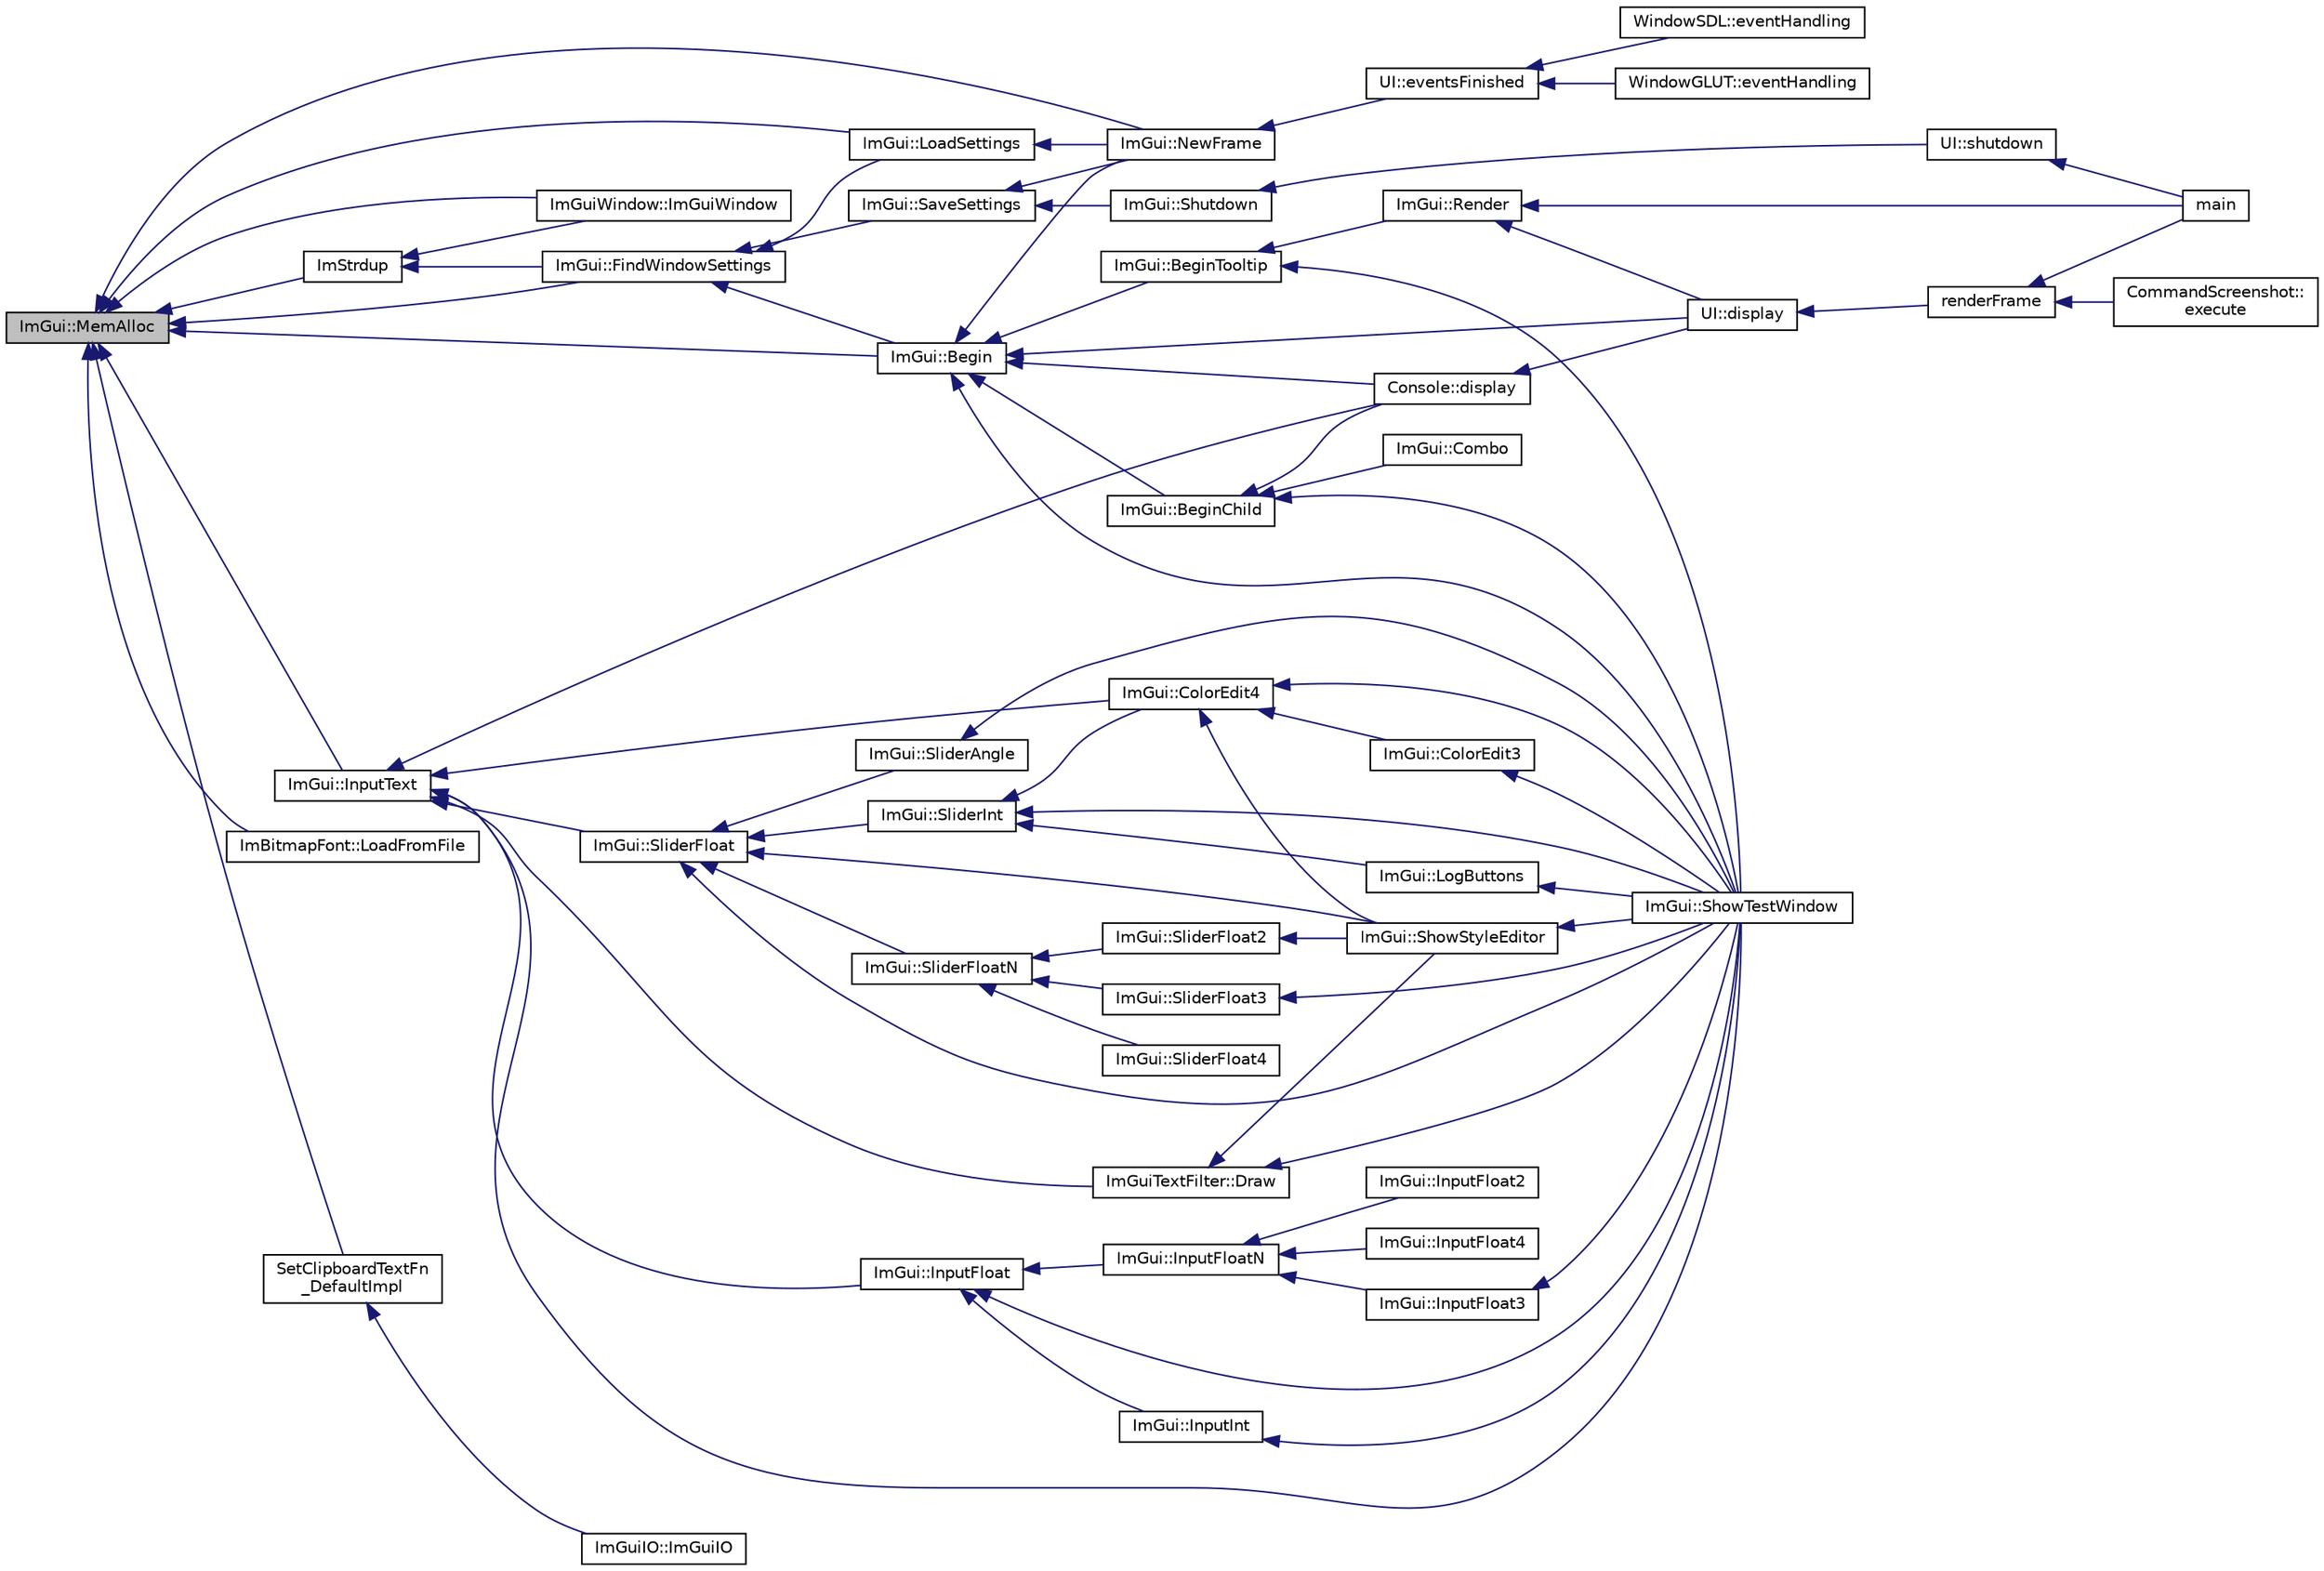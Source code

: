 digraph "ImGui::MemAlloc"
{
 // INTERACTIVE_SVG=YES
  edge [fontname="Helvetica",fontsize="10",labelfontname="Helvetica",labelfontsize="10"];
  node [fontname="Helvetica",fontsize="10",shape=record];
  rankdir="LR";
  Node1 [label="ImGui::MemAlloc",height=0.2,width=0.4,color="black", fillcolor="grey75", style="filled" fontcolor="black"];
  Node1 -> Node2 [dir="back",color="midnightblue",fontsize="10",style="solid",fontname="Helvetica"];
  Node2 [label="ImStrdup",height=0.2,width=0.4,color="black", fillcolor="white", style="filled",URL="$imgui_8cpp.html#aaa875fe75d952335e29bcd06562a78c4"];
  Node2 -> Node3 [dir="back",color="midnightblue",fontsize="10",style="solid",fontname="Helvetica"];
  Node3 [label="ImGuiWindow::ImGuiWindow",height=0.2,width=0.4,color="black", fillcolor="white", style="filled",URL="$struct_im_gui_window.html#a5e55231b82db538801293cc4b43d40b0"];
  Node2 -> Node4 [dir="back",color="midnightblue",fontsize="10",style="solid",fontname="Helvetica"];
  Node4 [label="ImGui::FindWindowSettings",height=0.2,width=0.4,color="black", fillcolor="white", style="filled",URL="$namespace_im_gui.html#ab1acbcb5b1357c1ae18ece7311e38ff0"];
  Node4 -> Node5 [dir="back",color="midnightblue",fontsize="10",style="solid",fontname="Helvetica"];
  Node5 [label="ImGui::LoadSettings",height=0.2,width=0.4,color="black", fillcolor="white", style="filled",URL="$namespace_im_gui.html#a00317c6af41969031a246d4c2833d92d"];
  Node5 -> Node6 [dir="back",color="midnightblue",fontsize="10",style="solid",fontname="Helvetica"];
  Node6 [label="ImGui::NewFrame",height=0.2,width=0.4,color="black", fillcolor="white", style="filled",URL="$namespace_im_gui.html#ab3f1fc018f903b7ad79fd10663375774"];
  Node6 -> Node7 [dir="back",color="midnightblue",fontsize="10",style="solid",fontname="Helvetica"];
  Node7 [label="UI::eventsFinished",height=0.2,width=0.4,color="black", fillcolor="white", style="filled",URL="$class_u_i.html#a2436dbc9c0678fd729b983b9475bc0f4"];
  Node7 -> Node8 [dir="back",color="midnightblue",fontsize="10",style="solid",fontname="Helvetica"];
  Node8 [label="WindowGLUT::eventHandling",height=0.2,width=0.4,color="black", fillcolor="white", style="filled",URL="$class_window_g_l_u_t.html#af16462cbccb831e8395012383b69b365"];
  Node7 -> Node9 [dir="back",color="midnightblue",fontsize="10",style="solid",fontname="Helvetica"];
  Node9 [label="WindowSDL::eventHandling",height=0.2,width=0.4,color="black", fillcolor="white", style="filled",URL="$class_window_s_d_l.html#a77e59286d958d1be56b9dc53108e58b0"];
  Node4 -> Node10 [dir="back",color="midnightblue",fontsize="10",style="solid",fontname="Helvetica"];
  Node10 [label="ImGui::SaveSettings",height=0.2,width=0.4,color="black", fillcolor="white", style="filled",URL="$namespace_im_gui.html#a558193d5f90c16554a45d2424ed7c026"];
  Node10 -> Node6 [dir="back",color="midnightblue",fontsize="10",style="solid",fontname="Helvetica"];
  Node10 -> Node11 [dir="back",color="midnightblue",fontsize="10",style="solid",fontname="Helvetica"];
  Node11 [label="ImGui::Shutdown",height=0.2,width=0.4,color="black", fillcolor="white", style="filled",URL="$namespace_im_gui.html#aeba34069558d4fbcf734a9c92ce3b773"];
  Node11 -> Node12 [dir="back",color="midnightblue",fontsize="10",style="solid",fontname="Helvetica"];
  Node12 [label="UI::shutdown",height=0.2,width=0.4,color="black", fillcolor="white", style="filled",URL="$class_u_i.html#a6dc0e4ec2d5c05b1af356bf4522fdef6"];
  Node12 -> Node13 [dir="back",color="midnightblue",fontsize="10",style="solid",fontname="Helvetica"];
  Node13 [label="main",height=0.2,width=0.4,color="black", fillcolor="white", style="filled",URL="$main_8cpp.html#a0ddf1224851353fc92bfbff6f499fa97"];
  Node4 -> Node14 [dir="back",color="midnightblue",fontsize="10",style="solid",fontname="Helvetica"];
  Node14 [label="ImGui::Begin",height=0.2,width=0.4,color="black", fillcolor="white", style="filled",URL="$namespace_im_gui.html#a78d13fe32b1b05dc251d1b1cfdf9efb4"];
  Node14 -> Node15 [dir="back",color="midnightblue",fontsize="10",style="solid",fontname="Helvetica"];
  Node15 [label="Console::display",height=0.2,width=0.4,color="black", fillcolor="white", style="filled",URL="$class_console.html#aa392bbf2aeecd5e86a4e624bcf9b087a"];
  Node15 -> Node16 [dir="back",color="midnightblue",fontsize="10",style="solid",fontname="Helvetica"];
  Node16 [label="UI::display",height=0.2,width=0.4,color="black", fillcolor="white", style="filled",URL="$class_u_i.html#a12b9189214f668a640c39f27725e0f85"];
  Node16 -> Node17 [dir="back",color="midnightblue",fontsize="10",style="solid",fontname="Helvetica"];
  Node17 [label="renderFrame",height=0.2,width=0.4,color="black", fillcolor="white", style="filled",URL="$main_8cpp.html#a00df6d86f86c2004b5c421980456d3f7"];
  Node17 -> Node18 [dir="back",color="midnightblue",fontsize="10",style="solid",fontname="Helvetica"];
  Node18 [label="CommandScreenshot::\lexecute",height=0.2,width=0.4,color="black", fillcolor="white", style="filled",URL="$class_command_screenshot.html#aea047cbfc0c1bdfc8d72d1633070bbdf"];
  Node17 -> Node13 [dir="back",color="midnightblue",fontsize="10",style="solid",fontname="Helvetica"];
  Node14 -> Node6 [dir="back",color="midnightblue",fontsize="10",style="solid",fontname="Helvetica"];
  Node14 -> Node19 [dir="back",color="midnightblue",fontsize="10",style="solid",fontname="Helvetica"];
  Node19 [label="ImGui::BeginTooltip",height=0.2,width=0.4,color="black", fillcolor="white", style="filled",URL="$namespace_im_gui.html#a36816a48385f4759d746a03cf6202512"];
  Node19 -> Node20 [dir="back",color="midnightblue",fontsize="10",style="solid",fontname="Helvetica"];
  Node20 [label="ImGui::Render",height=0.2,width=0.4,color="black", fillcolor="white", style="filled",URL="$namespace_im_gui.html#ab51a164f547317c16c441f1599e3946d"];
  Node20 -> Node13 [dir="back",color="midnightblue",fontsize="10",style="solid",fontname="Helvetica"];
  Node20 -> Node16 [dir="back",color="midnightblue",fontsize="10",style="solid",fontname="Helvetica"];
  Node19 -> Node21 [dir="back",color="midnightblue",fontsize="10",style="solid",fontname="Helvetica"];
  Node21 [label="ImGui::ShowTestWindow",height=0.2,width=0.4,color="black", fillcolor="white", style="filled",URL="$namespace_im_gui.html#a0c68c05a17d1f5f25f99213cfa722b8d"];
  Node14 -> Node22 [dir="back",color="midnightblue",fontsize="10",style="solid",fontname="Helvetica"];
  Node22 [label="ImGui::BeginChild",height=0.2,width=0.4,color="black", fillcolor="white", style="filled",URL="$namespace_im_gui.html#a2b5627c4f96063c6b0ca437597d0f847"];
  Node22 -> Node15 [dir="back",color="midnightblue",fontsize="10",style="solid",fontname="Helvetica"];
  Node22 -> Node23 [dir="back",color="midnightblue",fontsize="10",style="solid",fontname="Helvetica"];
  Node23 [label="ImGui::Combo",height=0.2,width=0.4,color="black", fillcolor="white", style="filled",URL="$namespace_im_gui.html#ace18e3ba66d5ce42cfc8cbdc99b34fa8"];
  Node22 -> Node21 [dir="back",color="midnightblue",fontsize="10",style="solid",fontname="Helvetica"];
  Node14 -> Node21 [dir="back",color="midnightblue",fontsize="10",style="solid",fontname="Helvetica"];
  Node14 -> Node16 [dir="back",color="midnightblue",fontsize="10",style="solid",fontname="Helvetica"];
  Node1 -> Node3 [dir="back",color="midnightblue",fontsize="10",style="solid",fontname="Helvetica"];
  Node1 -> Node4 [dir="back",color="midnightblue",fontsize="10",style="solid",fontname="Helvetica"];
  Node1 -> Node5 [dir="back",color="midnightblue",fontsize="10",style="solid",fontname="Helvetica"];
  Node1 -> Node6 [dir="back",color="midnightblue",fontsize="10",style="solid",fontname="Helvetica"];
  Node1 -> Node14 [dir="back",color="midnightblue",fontsize="10",style="solid",fontname="Helvetica"];
  Node1 -> Node24 [dir="back",color="midnightblue",fontsize="10",style="solid",fontname="Helvetica"];
  Node24 [label="ImGui::InputText",height=0.2,width=0.4,color="black", fillcolor="white", style="filled",URL="$namespace_im_gui.html#afc6c1a41c1ab4b1abd7f162e7c345e5a"];
  Node24 -> Node15 [dir="back",color="midnightblue",fontsize="10",style="solid",fontname="Helvetica"];
  Node24 -> Node25 [dir="back",color="midnightblue",fontsize="10",style="solid",fontname="Helvetica"];
  Node25 [label="ImGuiTextFilter::Draw",height=0.2,width=0.4,color="black", fillcolor="white", style="filled",URL="$struct_im_gui_text_filter.html#a695a80849dd5dd87d115ac2ac77ad711"];
  Node25 -> Node26 [dir="back",color="midnightblue",fontsize="10",style="solid",fontname="Helvetica"];
  Node26 [label="ImGui::ShowStyleEditor",height=0.2,width=0.4,color="black", fillcolor="white", style="filled",URL="$namespace_im_gui.html#ad49282dd3b7128f1c55c365f68bc0246"];
  Node26 -> Node21 [dir="back",color="midnightblue",fontsize="10",style="solid",fontname="Helvetica"];
  Node25 -> Node21 [dir="back",color="midnightblue",fontsize="10",style="solid",fontname="Helvetica"];
  Node24 -> Node27 [dir="back",color="midnightblue",fontsize="10",style="solid",fontname="Helvetica"];
  Node27 [label="ImGui::SliderFloat",height=0.2,width=0.4,color="black", fillcolor="white", style="filled",URL="$namespace_im_gui.html#a6a38fe9e55fc166836b1bb05584e1312"];
  Node27 -> Node28 [dir="back",color="midnightblue",fontsize="10",style="solid",fontname="Helvetica"];
  Node28 [label="ImGui::SliderAngle",height=0.2,width=0.4,color="black", fillcolor="white", style="filled",URL="$namespace_im_gui.html#a9f5d085f6f34d8985c93e4ba7d4a1d0b"];
  Node28 -> Node21 [dir="back",color="midnightblue",fontsize="10",style="solid",fontname="Helvetica"];
  Node27 -> Node29 [dir="back",color="midnightblue",fontsize="10",style="solid",fontname="Helvetica"];
  Node29 [label="ImGui::SliderInt",height=0.2,width=0.4,color="black", fillcolor="white", style="filled",URL="$namespace_im_gui.html#a3db1584ea249035911661f1f95fb6224"];
  Node29 -> Node30 [dir="back",color="midnightblue",fontsize="10",style="solid",fontname="Helvetica"];
  Node30 [label="ImGui::LogButtons",height=0.2,width=0.4,color="black", fillcolor="white", style="filled",URL="$namespace_im_gui.html#a7bd295da4be19bab98262c76fcaeb4fb"];
  Node30 -> Node21 [dir="back",color="midnightblue",fontsize="10",style="solid",fontname="Helvetica"];
  Node29 -> Node31 [dir="back",color="midnightblue",fontsize="10",style="solid",fontname="Helvetica"];
  Node31 [label="ImGui::ColorEdit4",height=0.2,width=0.4,color="black", fillcolor="white", style="filled",URL="$namespace_im_gui.html#a9d5e29190c1f556244cc089bb2fbe11b"];
  Node31 -> Node32 [dir="back",color="midnightblue",fontsize="10",style="solid",fontname="Helvetica"];
  Node32 [label="ImGui::ColorEdit3",height=0.2,width=0.4,color="black", fillcolor="white", style="filled",URL="$namespace_im_gui.html#a048adf7864d5c10a051cbd0ea3f00f98"];
  Node32 -> Node21 [dir="back",color="midnightblue",fontsize="10",style="solid",fontname="Helvetica"];
  Node31 -> Node26 [dir="back",color="midnightblue",fontsize="10",style="solid",fontname="Helvetica"];
  Node31 -> Node21 [dir="back",color="midnightblue",fontsize="10",style="solid",fontname="Helvetica"];
  Node29 -> Node21 [dir="back",color="midnightblue",fontsize="10",style="solid",fontname="Helvetica"];
  Node27 -> Node33 [dir="back",color="midnightblue",fontsize="10",style="solid",fontname="Helvetica"];
  Node33 [label="ImGui::SliderFloatN",height=0.2,width=0.4,color="black", fillcolor="white", style="filled",URL="$namespace_im_gui.html#aedc90d902fad009849392580608b9411"];
  Node33 -> Node34 [dir="back",color="midnightblue",fontsize="10",style="solid",fontname="Helvetica"];
  Node34 [label="ImGui::SliderFloat2",height=0.2,width=0.4,color="black", fillcolor="white", style="filled",URL="$namespace_im_gui.html#a936aeaa804e9cf25559e2bce6149f76d"];
  Node34 -> Node26 [dir="back",color="midnightblue",fontsize="10",style="solid",fontname="Helvetica"];
  Node33 -> Node35 [dir="back",color="midnightblue",fontsize="10",style="solid",fontname="Helvetica"];
  Node35 [label="ImGui::SliderFloat3",height=0.2,width=0.4,color="black", fillcolor="white", style="filled",URL="$namespace_im_gui.html#af5b4ec5a2765906d51f975dc761f383d"];
  Node35 -> Node21 [dir="back",color="midnightblue",fontsize="10",style="solid",fontname="Helvetica"];
  Node33 -> Node36 [dir="back",color="midnightblue",fontsize="10",style="solid",fontname="Helvetica"];
  Node36 [label="ImGui::SliderFloat4",height=0.2,width=0.4,color="black", fillcolor="white", style="filled",URL="$namespace_im_gui.html#ada619e9f233a1dc2f3d5e4bfac61eb47"];
  Node27 -> Node26 [dir="back",color="midnightblue",fontsize="10",style="solid",fontname="Helvetica"];
  Node27 -> Node21 [dir="back",color="midnightblue",fontsize="10",style="solid",fontname="Helvetica"];
  Node24 -> Node37 [dir="back",color="midnightblue",fontsize="10",style="solid",fontname="Helvetica"];
  Node37 [label="ImGui::InputFloat",height=0.2,width=0.4,color="black", fillcolor="white", style="filled",URL="$namespace_im_gui.html#ad49db2dfac5df23b6c3721045a1125f8"];
  Node37 -> Node38 [dir="back",color="midnightblue",fontsize="10",style="solid",fontname="Helvetica"];
  Node38 [label="ImGui::InputInt",height=0.2,width=0.4,color="black", fillcolor="white", style="filled",URL="$namespace_im_gui.html#ab3c2f59198a7a39f80653153167fb9ca"];
  Node38 -> Node21 [dir="back",color="midnightblue",fontsize="10",style="solid",fontname="Helvetica"];
  Node37 -> Node39 [dir="back",color="midnightblue",fontsize="10",style="solid",fontname="Helvetica"];
  Node39 [label="ImGui::InputFloatN",height=0.2,width=0.4,color="black", fillcolor="white", style="filled",URL="$namespace_im_gui.html#afd9a18ddee838f2a9dd3d98451504304"];
  Node39 -> Node40 [dir="back",color="midnightblue",fontsize="10",style="solid",fontname="Helvetica"];
  Node40 [label="ImGui::InputFloat2",height=0.2,width=0.4,color="black", fillcolor="white", style="filled",URL="$namespace_im_gui.html#ab7dfbd62b34d31d169a93e75fe13f9cd"];
  Node39 -> Node41 [dir="back",color="midnightblue",fontsize="10",style="solid",fontname="Helvetica"];
  Node41 [label="ImGui::InputFloat3",height=0.2,width=0.4,color="black", fillcolor="white", style="filled",URL="$namespace_im_gui.html#ae89c31cc78433e0b38b40360dffdec03"];
  Node41 -> Node21 [dir="back",color="midnightblue",fontsize="10",style="solid",fontname="Helvetica"];
  Node39 -> Node42 [dir="back",color="midnightblue",fontsize="10",style="solid",fontname="Helvetica"];
  Node42 [label="ImGui::InputFloat4",height=0.2,width=0.4,color="black", fillcolor="white", style="filled",URL="$namespace_im_gui.html#a8f2abe7ab0369b1eabe755d60faefbcd"];
  Node37 -> Node21 [dir="back",color="midnightblue",fontsize="10",style="solid",fontname="Helvetica"];
  Node24 -> Node31 [dir="back",color="midnightblue",fontsize="10",style="solid",fontname="Helvetica"];
  Node24 -> Node21 [dir="back",color="midnightblue",fontsize="10",style="solid",fontname="Helvetica"];
  Node1 -> Node43 [dir="back",color="midnightblue",fontsize="10",style="solid",fontname="Helvetica"];
  Node43 [label="ImBitmapFont::LoadFromFile",height=0.2,width=0.4,color="black", fillcolor="white", style="filled",URL="$struct_im_bitmap_font.html#a087fb714cdca3ecc890b9f6a3e7c7284"];
  Node1 -> Node44 [dir="back",color="midnightblue",fontsize="10",style="solid",fontname="Helvetica"];
  Node44 [label="SetClipboardTextFn\l_DefaultImpl",height=0.2,width=0.4,color="black", fillcolor="white", style="filled",URL="$imgui_8cpp.html#aed351cfb0d8c48819cc454750036ec45"];
  Node44 -> Node45 [dir="back",color="midnightblue",fontsize="10",style="solid",fontname="Helvetica"];
  Node45 [label="ImGuiIO::ImGuiIO",height=0.2,width=0.4,color="black", fillcolor="white", style="filled",URL="$struct_im_gui_i_o.html#a0ad8d993e50108b81b0d279d2d43f69d"];
}
